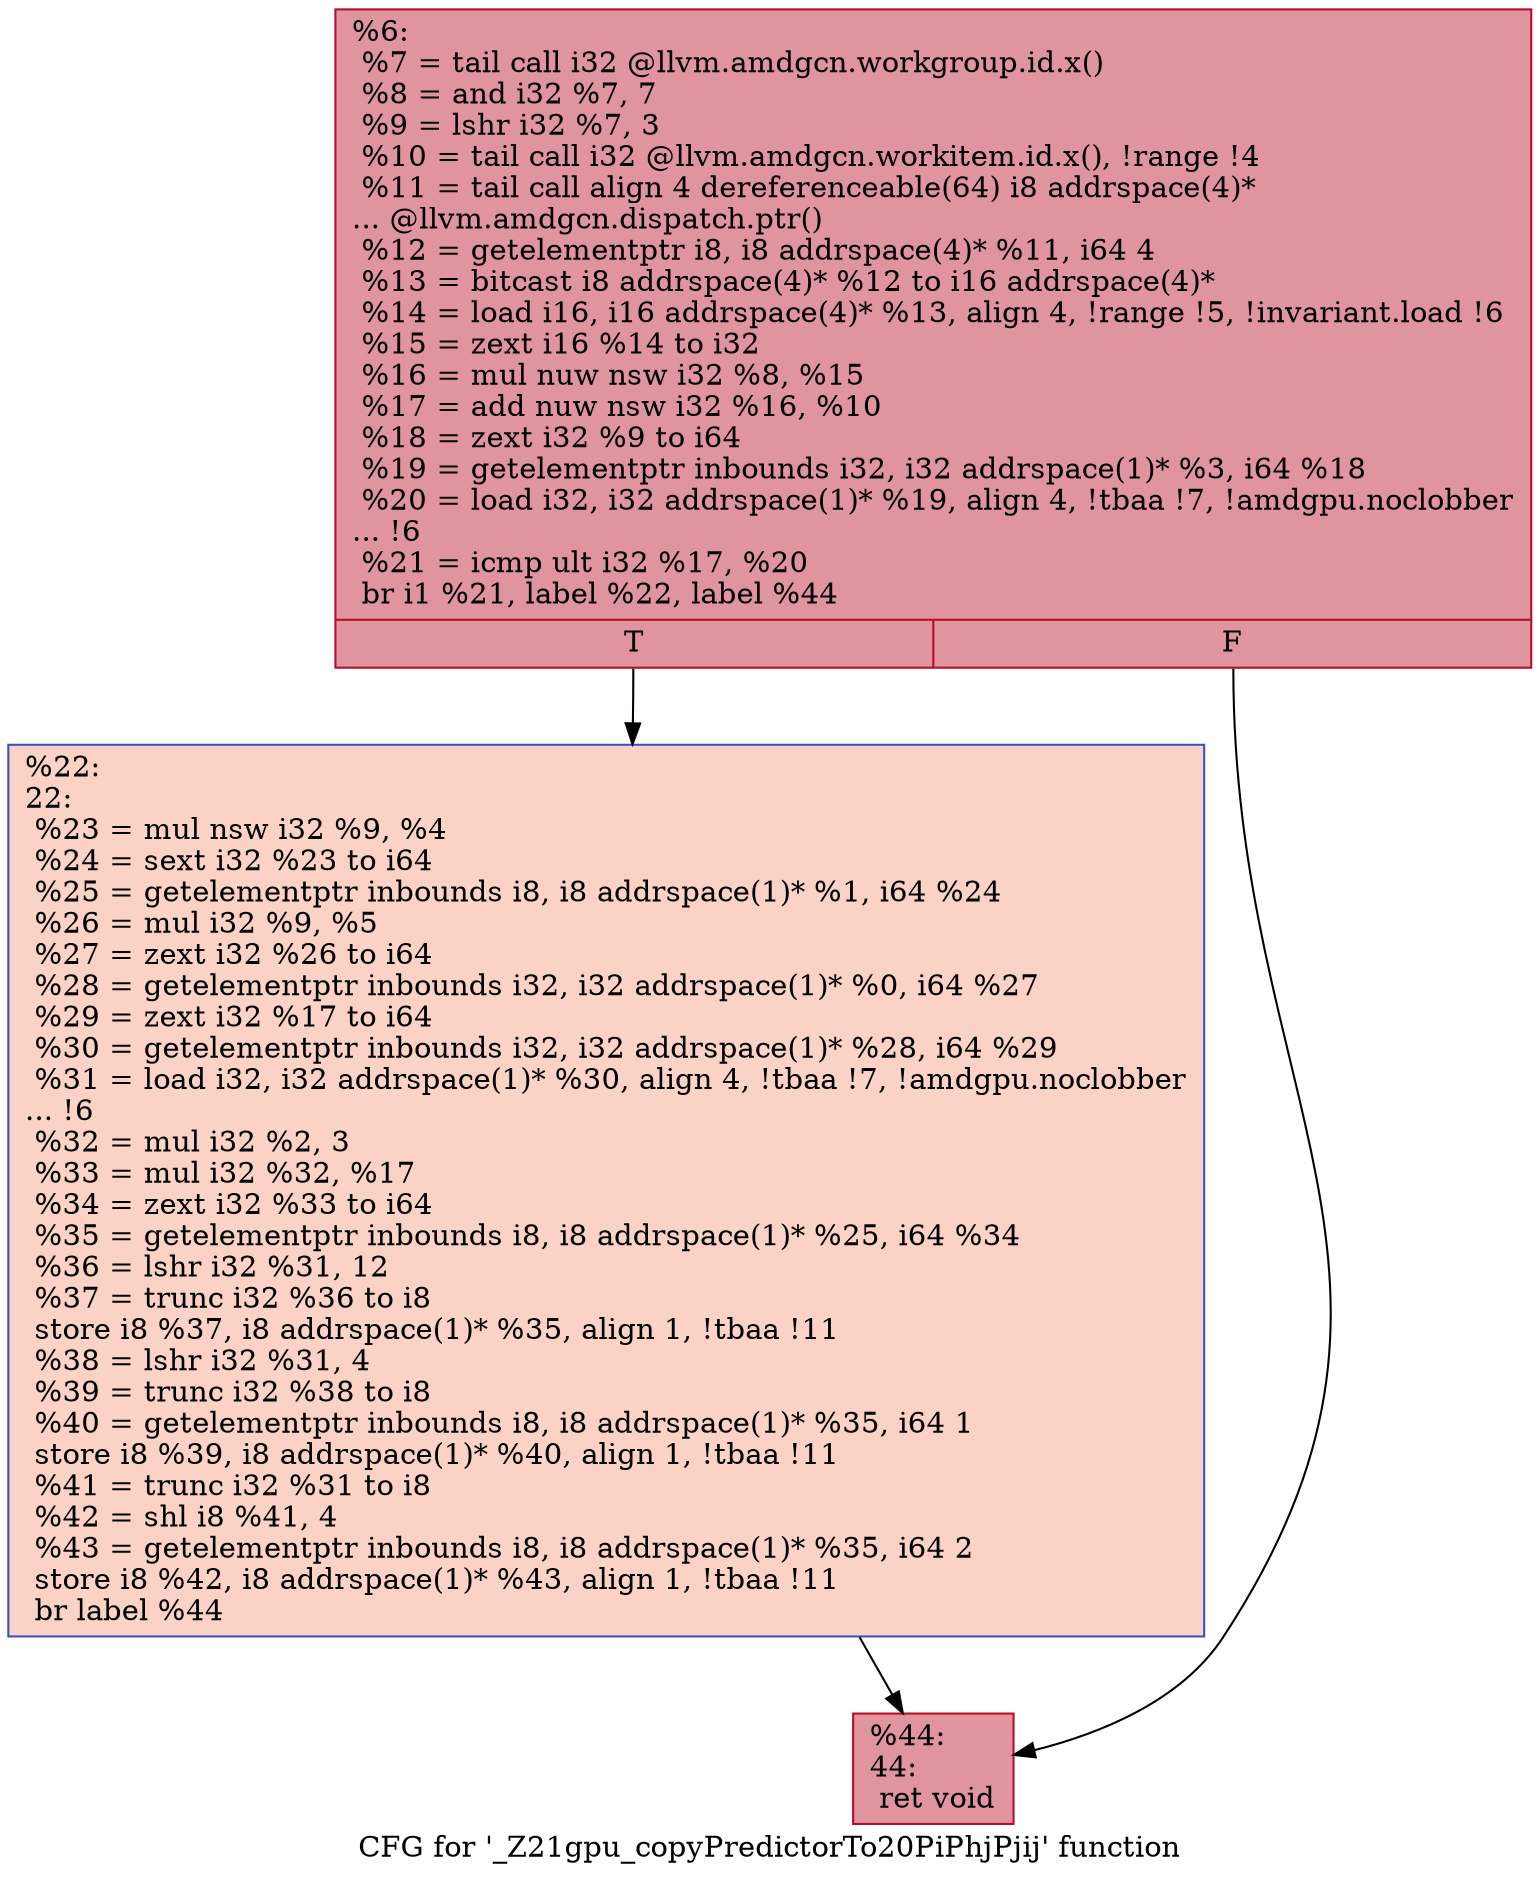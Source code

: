 digraph "CFG for '_Z21gpu_copyPredictorTo20PiPhjPjij' function" {
	label="CFG for '_Z21gpu_copyPredictorTo20PiPhjPjij' function";

	Node0x4a684a0 [shape=record,color="#b70d28ff", style=filled, fillcolor="#b70d2870",label="{%6:\l  %7 = tail call i32 @llvm.amdgcn.workgroup.id.x()\l  %8 = and i32 %7, 7\l  %9 = lshr i32 %7, 3\l  %10 = tail call i32 @llvm.amdgcn.workitem.id.x(), !range !4\l  %11 = tail call align 4 dereferenceable(64) i8 addrspace(4)*\l... @llvm.amdgcn.dispatch.ptr()\l  %12 = getelementptr i8, i8 addrspace(4)* %11, i64 4\l  %13 = bitcast i8 addrspace(4)* %12 to i16 addrspace(4)*\l  %14 = load i16, i16 addrspace(4)* %13, align 4, !range !5, !invariant.load !6\l  %15 = zext i16 %14 to i32\l  %16 = mul nuw nsw i32 %8, %15\l  %17 = add nuw nsw i32 %16, %10\l  %18 = zext i32 %9 to i64\l  %19 = getelementptr inbounds i32, i32 addrspace(1)* %3, i64 %18\l  %20 = load i32, i32 addrspace(1)* %19, align 4, !tbaa !7, !amdgpu.noclobber\l... !6\l  %21 = icmp ult i32 %17, %20\l  br i1 %21, label %22, label %44\l|{<s0>T|<s1>F}}"];
	Node0x4a684a0:s0 -> Node0x4a6aee0;
	Node0x4a684a0:s1 -> Node0x4a6af70;
	Node0x4a6aee0 [shape=record,color="#3d50c3ff", style=filled, fillcolor="#f59c7d70",label="{%22:\l22:                                               \l  %23 = mul nsw i32 %9, %4\l  %24 = sext i32 %23 to i64\l  %25 = getelementptr inbounds i8, i8 addrspace(1)* %1, i64 %24\l  %26 = mul i32 %9, %5\l  %27 = zext i32 %26 to i64\l  %28 = getelementptr inbounds i32, i32 addrspace(1)* %0, i64 %27\l  %29 = zext i32 %17 to i64\l  %30 = getelementptr inbounds i32, i32 addrspace(1)* %28, i64 %29\l  %31 = load i32, i32 addrspace(1)* %30, align 4, !tbaa !7, !amdgpu.noclobber\l... !6\l  %32 = mul i32 %2, 3\l  %33 = mul i32 %32, %17\l  %34 = zext i32 %33 to i64\l  %35 = getelementptr inbounds i8, i8 addrspace(1)* %25, i64 %34\l  %36 = lshr i32 %31, 12\l  %37 = trunc i32 %36 to i8\l  store i8 %37, i8 addrspace(1)* %35, align 1, !tbaa !11\l  %38 = lshr i32 %31, 4\l  %39 = trunc i32 %38 to i8\l  %40 = getelementptr inbounds i8, i8 addrspace(1)* %35, i64 1\l  store i8 %39, i8 addrspace(1)* %40, align 1, !tbaa !11\l  %41 = trunc i32 %31 to i8\l  %42 = shl i8 %41, 4\l  %43 = getelementptr inbounds i8, i8 addrspace(1)* %35, i64 2\l  store i8 %42, i8 addrspace(1)* %43, align 1, !tbaa !11\l  br label %44\l}"];
	Node0x4a6aee0 -> Node0x4a6af70;
	Node0x4a6af70 [shape=record,color="#b70d28ff", style=filled, fillcolor="#b70d2870",label="{%44:\l44:                                               \l  ret void\l}"];
}
